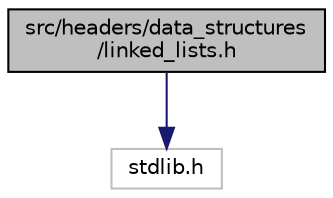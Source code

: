 digraph "src/headers/data_structures/linked_lists.h"
{
 // LATEX_PDF_SIZE
  edge [fontname="Helvetica",fontsize="10",labelfontname="Helvetica",labelfontsize="10"];
  node [fontname="Helvetica",fontsize="10",shape=record];
  Node1 [label="src/headers/data_structures\l/linked_lists.h",height=0.2,width=0.4,color="black", fillcolor="grey75", style="filled", fontcolor="black",tooltip="Linked Lists implementation (header)"];
  Node1 -> Node2 [color="midnightblue",fontsize="10",style="solid",fontname="Helvetica"];
  Node2 [label="stdlib.h",height=0.2,width=0.4,color="grey75", fillcolor="white", style="filled",tooltip=" "];
}
